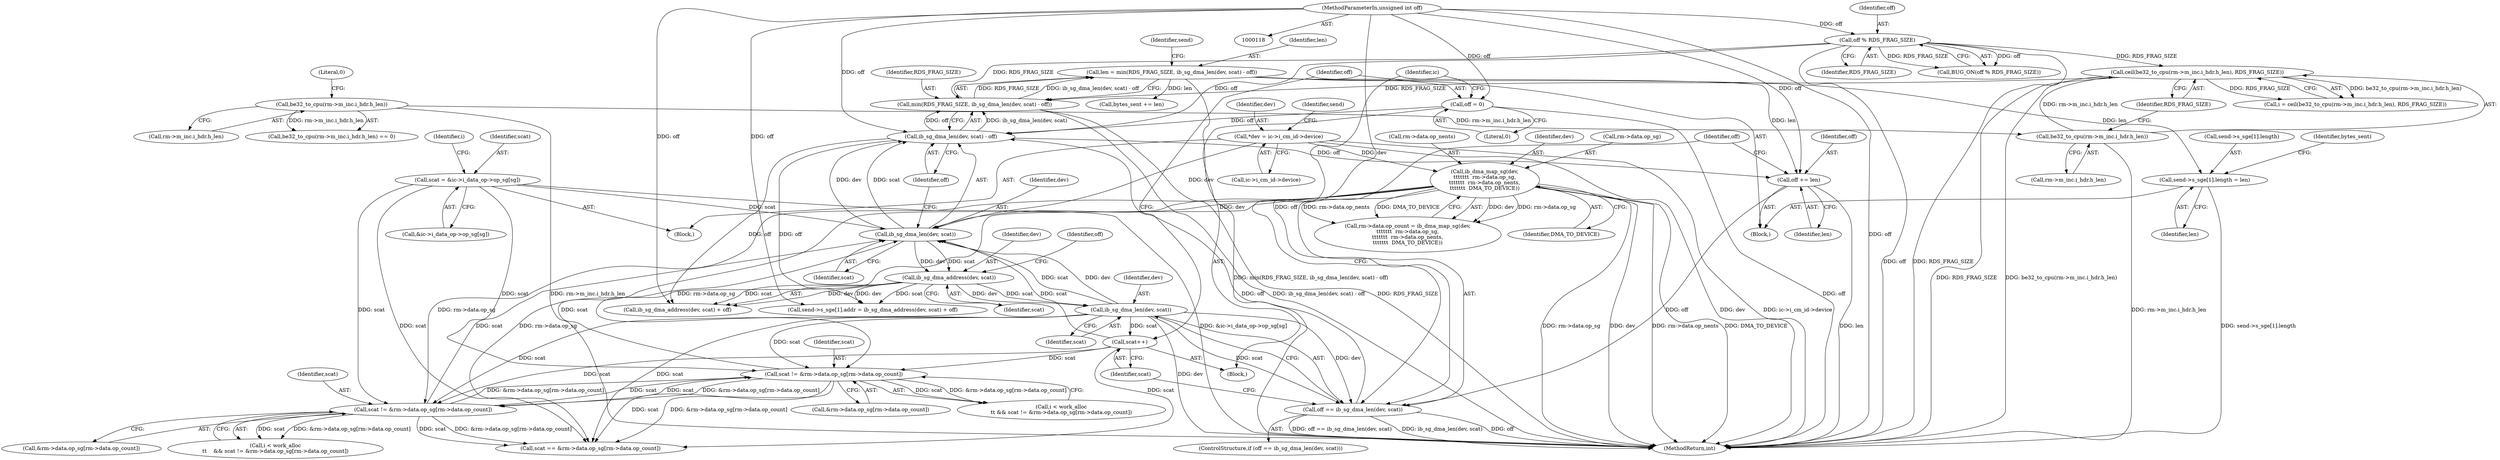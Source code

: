 digraph "0_linux_6094628bfd94323fc1cea05ec2c6affd98c18f7f@API" {
"1000730" [label="(Call,send->s_sge[1].length = len)"];
"1000701" [label="(Call,len = min(RDS_FRAG_SIZE, ib_sg_dma_len(dev, scat) - off))"];
"1000703" [label="(Call,min(RDS_FRAG_SIZE, ib_sg_dma_len(dev, scat) - off))"];
"1000177" [label="(Call,off % RDS_FRAG_SIZE)"];
"1000123" [label="(MethodParameterIn,unsigned int off)"];
"1000259" [label="(Call,ceil(be32_to_cpu(rm->m_inc.i_hdr.h_len), RDS_FRAG_SIZE))"];
"1000260" [label="(Call,be32_to_cpu(rm->m_inc.i_hdr.h_len))"];
"1000244" [label="(Call,be32_to_cpu(rm->m_inc.i_hdr.h_len))"];
"1000705" [label="(Call,ib_sg_dma_len(dev, scat) - off)"];
"1000706" [label="(Call,ib_sg_dma_len(dev, scat))"];
"1000370" [label="(Call,ib_dma_map_sg(dev,\n\t\t\t\t\t\t\t  rm->data.op_sg,\n\t\t\t\t\t\t\t  rm->data.op_nents,\n\t\t\t\t\t\t\t  DMA_TO_DEVICE))"];
"1000132" [label="(Call,*dev = ic->i_cm_id->device)"];
"1000748" [label="(Call,ib_sg_dma_len(dev, scat))"];
"1000726" [label="(Call,ib_sg_dma_address(dev, scat))"];
"1000877" [label="(Call,scat != &rm->data.op_sg[rm->data.op_count])"];
"1000686" [label="(Call,scat != &rm->data.op_sg[rm->data.op_count])"];
"1000583" [label="(Call,scat = &ic->i_data_op->op_sg[sg])"];
"1000752" [label="(Call,scat++)"];
"1000746" [label="(Call,off == ib_sg_dma_len(dev, scat))"];
"1000742" [label="(Call,off += len)"];
"1000754" [label="(Call,off = 0)"];
"1000268" [label="(Identifier,RDS_FRAG_SIZE)"];
"1000371" [label="(Identifier,dev)"];
"1000713" [label="(Identifier,send)"];
"1000739" [label="(Call,bytes_sent += len)"];
"1000730" [label="(Call,send->s_sge[1].length = len)"];
"1000260" [label="(Call,be32_to_cpu(rm->m_inc.i_hdr.h_len))"];
"1000372" [label="(Call,rm->data.op_sg)"];
"1000731" [label="(Call,send->s_sge[1].length)"];
"1000744" [label="(Identifier,len)"];
"1000751" [label="(Block,)"];
"1000702" [label="(Identifier,len)"];
"1000245" [label="(Call,rm->m_inc.i_hdr.h_len)"];
"1000738" [label="(Identifier,len)"];
"1000261" [label="(Call,rm->m_inc.i_hdr.h_len)"];
"1000758" [label="(Identifier,ic)"];
"1000701" [label="(Call,len = min(RDS_FRAG_SIZE, ib_sg_dma_len(dev, scat) - off))"];
"1001051" [label="(MethodReturn,int)"];
"1000176" [label="(Call,BUG_ON(off % RDS_FRAG_SIZE))"];
"1000749" [label="(Identifier,dev)"];
"1000878" [label="(Identifier,scat)"];
"1000873" [label="(Call,i < work_alloc\n\t\t && scat != &rm->data.op_sg[rm->data.op_count])"];
"1000682" [label="(Call,i < work_alloc\n\t\t    && scat != &rm->data.op_sg[rm->data.op_count])"];
"1000747" [label="(Identifier,off)"];
"1000179" [label="(Identifier,RDS_FRAG_SIZE)"];
"1000686" [label="(Call,scat != &rm->data.op_sg[rm->data.op_count])"];
"1000717" [label="(Call,send->s_sge[1].addr = ib_sg_dma_address(dev, scat) + off)"];
"1000364" [label="(Call,rm->data.op_count = ib_dma_map_sg(dev,\n\t\t\t\t\t\t\t  rm->data.op_sg,\n\t\t\t\t\t\t\t  rm->data.op_nents,\n\t\t\t\t\t\t\t  DMA_TO_DEVICE))"];
"1000746" [label="(Call,off == ib_sg_dma_len(dev, scat))"];
"1000748" [label="(Call,ib_sg_dma_len(dev, scat))"];
"1000583" [label="(Call,scat = &ic->i_data_op->op_sg[sg])"];
"1000584" [label="(Identifier,scat)"];
"1000727" [label="(Identifier,dev)"];
"1000879" [label="(Call,&rm->data.op_sg[rm->data.op_count])"];
"1000750" [label="(Identifier,scat)"];
"1000259" [label="(Call,ceil(be32_to_cpu(rm->m_inc.i_hdr.h_len), RDS_FRAG_SIZE))"];
"1000704" [label="(Identifier,RDS_FRAG_SIZE)"];
"1000257" [label="(Call,i = ceil(be32_to_cpu(rm->m_inc.i_hdr.h_len), RDS_FRAG_SIZE))"];
"1000252" [label="(Literal,0)"];
"1000178" [label="(Identifier,off)"];
"1000377" [label="(Call,rm->data.op_nents)"];
"1000687" [label="(Identifier,scat)"];
"1000754" [label="(Call,off = 0)"];
"1000740" [label="(Identifier,bytes_sent)"];
"1000877" [label="(Call,scat != &rm->data.op_sg[rm->data.op_count])"];
"1000244" [label="(Call,be32_to_cpu(rm->m_inc.i_hdr.h_len))"];
"1000594" [label="(Identifier,i)"];
"1000177" [label="(Call,off % RDS_FRAG_SIZE)"];
"1000705" [label="(Call,ib_sg_dma_len(dev, scat) - off)"];
"1000243" [label="(Call,be32_to_cpu(rm->m_inc.i_hdr.h_len) == 0)"];
"1000708" [label="(Identifier,scat)"];
"1000900" [label="(Call,scat == &rm->data.op_sg[rm->data.op_count])"];
"1000753" [label="(Identifier,scat)"];
"1000707" [label="(Identifier,dev)"];
"1000700" [label="(Block,)"];
"1000725" [label="(Call,ib_sg_dma_address(dev, scat) + off)"];
"1000745" [label="(ControlStructure,if (off == ib_sg_dma_len(dev, scat)))"];
"1000752" [label="(Call,scat++)"];
"1000382" [label="(Identifier,DMA_TO_DEVICE)"];
"1000756" [label="(Literal,0)"];
"1000132" [label="(Call,*dev = ic->i_cm_id->device)"];
"1000729" [label="(Identifier,off)"];
"1000370" [label="(Call,ib_dma_map_sg(dev,\n\t\t\t\t\t\t\t  rm->data.op_sg,\n\t\t\t\t\t\t\t  rm->data.op_nents,\n\t\t\t\t\t\t\t  DMA_TO_DEVICE))"];
"1000141" [label="(Identifier,send)"];
"1000755" [label="(Identifier,off)"];
"1000585" [label="(Call,&ic->i_data_op->op_sg[sg])"];
"1000703" [label="(Call,min(RDS_FRAG_SIZE, ib_sg_dma_len(dev, scat) - off))"];
"1000123" [label="(MethodParameterIn,unsigned int off)"];
"1000742" [label="(Call,off += len)"];
"1000133" [label="(Identifier,dev)"];
"1000726" [label="(Call,ib_sg_dma_address(dev, scat))"];
"1000124" [label="(Block,)"];
"1000728" [label="(Identifier,scat)"];
"1000743" [label="(Identifier,off)"];
"1000134" [label="(Call,ic->i_cm_id->device)"];
"1000709" [label="(Identifier,off)"];
"1000706" [label="(Call,ib_sg_dma_len(dev, scat))"];
"1000688" [label="(Call,&rm->data.op_sg[rm->data.op_count])"];
"1000730" -> "1000700"  [label="AST: "];
"1000730" -> "1000738"  [label="CFG: "];
"1000731" -> "1000730"  [label="AST: "];
"1000738" -> "1000730"  [label="AST: "];
"1000740" -> "1000730"  [label="CFG: "];
"1000730" -> "1001051"  [label="DDG: send->s_sge[1].length"];
"1000701" -> "1000730"  [label="DDG: len"];
"1000701" -> "1000700"  [label="AST: "];
"1000701" -> "1000703"  [label="CFG: "];
"1000702" -> "1000701"  [label="AST: "];
"1000703" -> "1000701"  [label="AST: "];
"1000713" -> "1000701"  [label="CFG: "];
"1000701" -> "1001051"  [label="DDG: min(RDS_FRAG_SIZE, ib_sg_dma_len(dev, scat) - off)"];
"1000703" -> "1000701"  [label="DDG: RDS_FRAG_SIZE"];
"1000703" -> "1000701"  [label="DDG: ib_sg_dma_len(dev, scat) - off"];
"1000701" -> "1000739"  [label="DDG: len"];
"1000701" -> "1000742"  [label="DDG: len"];
"1000703" -> "1000705"  [label="CFG: "];
"1000704" -> "1000703"  [label="AST: "];
"1000705" -> "1000703"  [label="AST: "];
"1000703" -> "1001051"  [label="DDG: ib_sg_dma_len(dev, scat) - off"];
"1000703" -> "1001051"  [label="DDG: RDS_FRAG_SIZE"];
"1000177" -> "1000703"  [label="DDG: RDS_FRAG_SIZE"];
"1000259" -> "1000703"  [label="DDG: RDS_FRAG_SIZE"];
"1000705" -> "1000703"  [label="DDG: ib_sg_dma_len(dev, scat)"];
"1000705" -> "1000703"  [label="DDG: off"];
"1000177" -> "1000176"  [label="AST: "];
"1000177" -> "1000179"  [label="CFG: "];
"1000178" -> "1000177"  [label="AST: "];
"1000179" -> "1000177"  [label="AST: "];
"1000176" -> "1000177"  [label="CFG: "];
"1000177" -> "1001051"  [label="DDG: off"];
"1000177" -> "1001051"  [label="DDG: RDS_FRAG_SIZE"];
"1000177" -> "1000176"  [label="DDG: off"];
"1000177" -> "1000176"  [label="DDG: RDS_FRAG_SIZE"];
"1000123" -> "1000177"  [label="DDG: off"];
"1000177" -> "1000259"  [label="DDG: RDS_FRAG_SIZE"];
"1000177" -> "1000705"  [label="DDG: off"];
"1000123" -> "1000118"  [label="AST: "];
"1000123" -> "1001051"  [label="DDG: off"];
"1000123" -> "1000705"  [label="DDG: off"];
"1000123" -> "1000717"  [label="DDG: off"];
"1000123" -> "1000725"  [label="DDG: off"];
"1000123" -> "1000742"  [label="DDG: off"];
"1000123" -> "1000746"  [label="DDG: off"];
"1000123" -> "1000754"  [label="DDG: off"];
"1000259" -> "1000257"  [label="AST: "];
"1000259" -> "1000268"  [label="CFG: "];
"1000260" -> "1000259"  [label="AST: "];
"1000268" -> "1000259"  [label="AST: "];
"1000257" -> "1000259"  [label="CFG: "];
"1000259" -> "1001051"  [label="DDG: be32_to_cpu(rm->m_inc.i_hdr.h_len)"];
"1000259" -> "1001051"  [label="DDG: RDS_FRAG_SIZE"];
"1000259" -> "1000257"  [label="DDG: be32_to_cpu(rm->m_inc.i_hdr.h_len)"];
"1000259" -> "1000257"  [label="DDG: RDS_FRAG_SIZE"];
"1000260" -> "1000259"  [label="DDG: rm->m_inc.i_hdr.h_len"];
"1000260" -> "1000261"  [label="CFG: "];
"1000261" -> "1000260"  [label="AST: "];
"1000268" -> "1000260"  [label="CFG: "];
"1000260" -> "1001051"  [label="DDG: rm->m_inc.i_hdr.h_len"];
"1000244" -> "1000260"  [label="DDG: rm->m_inc.i_hdr.h_len"];
"1000244" -> "1000243"  [label="AST: "];
"1000244" -> "1000245"  [label="CFG: "];
"1000245" -> "1000244"  [label="AST: "];
"1000252" -> "1000244"  [label="CFG: "];
"1000244" -> "1001051"  [label="DDG: rm->m_inc.i_hdr.h_len"];
"1000244" -> "1000243"  [label="DDG: rm->m_inc.i_hdr.h_len"];
"1000705" -> "1000709"  [label="CFG: "];
"1000706" -> "1000705"  [label="AST: "];
"1000709" -> "1000705"  [label="AST: "];
"1000706" -> "1000705"  [label="DDG: dev"];
"1000706" -> "1000705"  [label="DDG: scat"];
"1000746" -> "1000705"  [label="DDG: off"];
"1000754" -> "1000705"  [label="DDG: off"];
"1000705" -> "1000717"  [label="DDG: off"];
"1000705" -> "1000725"  [label="DDG: off"];
"1000705" -> "1000742"  [label="DDG: off"];
"1000706" -> "1000708"  [label="CFG: "];
"1000707" -> "1000706"  [label="AST: "];
"1000708" -> "1000706"  [label="AST: "];
"1000709" -> "1000706"  [label="CFG: "];
"1000370" -> "1000706"  [label="DDG: dev"];
"1000748" -> "1000706"  [label="DDG: dev"];
"1000748" -> "1000706"  [label="DDG: scat"];
"1000132" -> "1000706"  [label="DDG: dev"];
"1000877" -> "1000706"  [label="DDG: scat"];
"1000686" -> "1000706"  [label="DDG: scat"];
"1000583" -> "1000706"  [label="DDG: scat"];
"1000752" -> "1000706"  [label="DDG: scat"];
"1000706" -> "1000726"  [label="DDG: dev"];
"1000706" -> "1000726"  [label="DDG: scat"];
"1000370" -> "1000364"  [label="AST: "];
"1000370" -> "1000382"  [label="CFG: "];
"1000371" -> "1000370"  [label="AST: "];
"1000372" -> "1000370"  [label="AST: "];
"1000377" -> "1000370"  [label="AST: "];
"1000382" -> "1000370"  [label="AST: "];
"1000364" -> "1000370"  [label="CFG: "];
"1000370" -> "1001051"  [label="DDG: rm->data.op_nents"];
"1000370" -> "1001051"  [label="DDG: DMA_TO_DEVICE"];
"1000370" -> "1001051"  [label="DDG: rm->data.op_sg"];
"1000370" -> "1001051"  [label="DDG: dev"];
"1000370" -> "1000364"  [label="DDG: dev"];
"1000370" -> "1000364"  [label="DDG: rm->data.op_sg"];
"1000370" -> "1000364"  [label="DDG: rm->data.op_nents"];
"1000370" -> "1000364"  [label="DDG: DMA_TO_DEVICE"];
"1000132" -> "1000370"  [label="DDG: dev"];
"1000370" -> "1000686"  [label="DDG: rm->data.op_sg"];
"1000370" -> "1000877"  [label="DDG: rm->data.op_sg"];
"1000370" -> "1000900"  [label="DDG: rm->data.op_sg"];
"1000132" -> "1000124"  [label="AST: "];
"1000132" -> "1000134"  [label="CFG: "];
"1000133" -> "1000132"  [label="AST: "];
"1000134" -> "1000132"  [label="AST: "];
"1000141" -> "1000132"  [label="CFG: "];
"1000132" -> "1001051"  [label="DDG: ic->i_cm_id->device"];
"1000132" -> "1001051"  [label="DDG: dev"];
"1000748" -> "1000746"  [label="AST: "];
"1000748" -> "1000750"  [label="CFG: "];
"1000749" -> "1000748"  [label="AST: "];
"1000750" -> "1000748"  [label="AST: "];
"1000746" -> "1000748"  [label="CFG: "];
"1000748" -> "1001051"  [label="DDG: dev"];
"1000748" -> "1000686"  [label="DDG: scat"];
"1000748" -> "1000746"  [label="DDG: dev"];
"1000748" -> "1000746"  [label="DDG: scat"];
"1000726" -> "1000748"  [label="DDG: dev"];
"1000726" -> "1000748"  [label="DDG: scat"];
"1000748" -> "1000752"  [label="DDG: scat"];
"1000748" -> "1000877"  [label="DDG: scat"];
"1000748" -> "1000900"  [label="DDG: scat"];
"1000726" -> "1000725"  [label="AST: "];
"1000726" -> "1000728"  [label="CFG: "];
"1000727" -> "1000726"  [label="AST: "];
"1000728" -> "1000726"  [label="AST: "];
"1000729" -> "1000726"  [label="CFG: "];
"1000726" -> "1000717"  [label="DDG: dev"];
"1000726" -> "1000717"  [label="DDG: scat"];
"1000726" -> "1000725"  [label="DDG: dev"];
"1000726" -> "1000725"  [label="DDG: scat"];
"1000877" -> "1000873"  [label="AST: "];
"1000877" -> "1000879"  [label="CFG: "];
"1000878" -> "1000877"  [label="AST: "];
"1000879" -> "1000877"  [label="AST: "];
"1000873" -> "1000877"  [label="CFG: "];
"1000877" -> "1000686"  [label="DDG: scat"];
"1000877" -> "1000686"  [label="DDG: &rm->data.op_sg[rm->data.op_count]"];
"1000877" -> "1000873"  [label="DDG: scat"];
"1000877" -> "1000873"  [label="DDG: &rm->data.op_sg[rm->data.op_count]"];
"1000686" -> "1000877"  [label="DDG: scat"];
"1000686" -> "1000877"  [label="DDG: &rm->data.op_sg[rm->data.op_count]"];
"1000583" -> "1000877"  [label="DDG: scat"];
"1000752" -> "1000877"  [label="DDG: scat"];
"1000877" -> "1000900"  [label="DDG: scat"];
"1000877" -> "1000900"  [label="DDG: &rm->data.op_sg[rm->data.op_count]"];
"1000686" -> "1000682"  [label="AST: "];
"1000686" -> "1000688"  [label="CFG: "];
"1000687" -> "1000686"  [label="AST: "];
"1000688" -> "1000686"  [label="AST: "];
"1000682" -> "1000686"  [label="CFG: "];
"1000686" -> "1000682"  [label="DDG: scat"];
"1000686" -> "1000682"  [label="DDG: &rm->data.op_sg[rm->data.op_count]"];
"1000583" -> "1000686"  [label="DDG: scat"];
"1000752" -> "1000686"  [label="DDG: scat"];
"1000686" -> "1000900"  [label="DDG: scat"];
"1000686" -> "1000900"  [label="DDG: &rm->data.op_sg[rm->data.op_count]"];
"1000583" -> "1000124"  [label="AST: "];
"1000583" -> "1000585"  [label="CFG: "];
"1000584" -> "1000583"  [label="AST: "];
"1000585" -> "1000583"  [label="AST: "];
"1000594" -> "1000583"  [label="CFG: "];
"1000583" -> "1001051"  [label="DDG: &ic->i_data_op->op_sg[sg]"];
"1000583" -> "1000900"  [label="DDG: scat"];
"1000752" -> "1000751"  [label="AST: "];
"1000752" -> "1000753"  [label="CFG: "];
"1000753" -> "1000752"  [label="AST: "];
"1000755" -> "1000752"  [label="CFG: "];
"1000752" -> "1000900"  [label="DDG: scat"];
"1000746" -> "1000745"  [label="AST: "];
"1000747" -> "1000746"  [label="AST: "];
"1000753" -> "1000746"  [label="CFG: "];
"1000758" -> "1000746"  [label="CFG: "];
"1000746" -> "1001051"  [label="DDG: ib_sg_dma_len(dev, scat)"];
"1000746" -> "1001051"  [label="DDG: off"];
"1000746" -> "1001051"  [label="DDG: off == ib_sg_dma_len(dev, scat)"];
"1000742" -> "1000746"  [label="DDG: off"];
"1000742" -> "1000700"  [label="AST: "];
"1000742" -> "1000744"  [label="CFG: "];
"1000743" -> "1000742"  [label="AST: "];
"1000744" -> "1000742"  [label="AST: "];
"1000747" -> "1000742"  [label="CFG: "];
"1000742" -> "1001051"  [label="DDG: len"];
"1000754" -> "1000751"  [label="AST: "];
"1000754" -> "1000756"  [label="CFG: "];
"1000755" -> "1000754"  [label="AST: "];
"1000756" -> "1000754"  [label="AST: "];
"1000758" -> "1000754"  [label="CFG: "];
"1000754" -> "1001051"  [label="DDG: off"];
}

